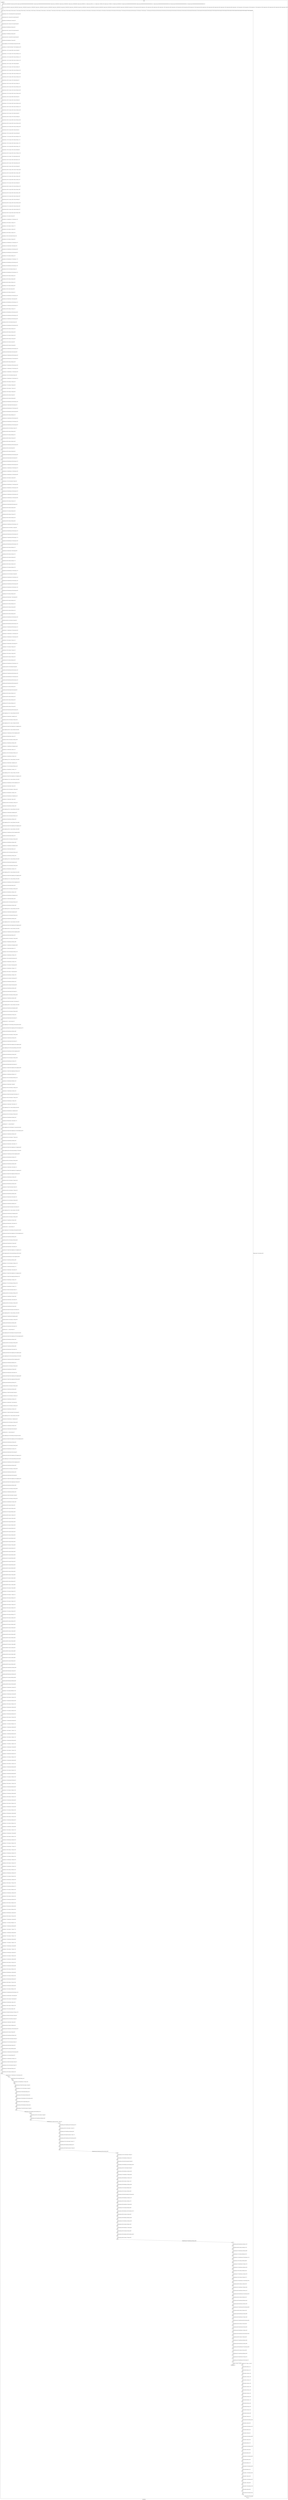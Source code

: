 digraph G {
label="Btor2XCFA";
subgraph cluster_0 {
label="main";
main_init[];
l1[];
l3[];
l4[];
l5[];
l6[];
l7[];
l8[];
l9[];
l10[];
l11[];
l12[];
l13[];
l14[];
l15[];
l16[];
l17[];
l18[];
l19[];
l20[];
l21[];
l22[];
l23[];
l24[];
l25[];
l26[];
l27[];
l28[];
l29[];
l30[];
l31[];
l32[];
l33[];
l34[];
l35[];
l36[];
l37[];
l38[];
l39[];
l40[];
l41[];
l42[];
l43[];
l44[];
l45[];
l46[];
l47[];
l48[];
l49[];
l50[];
l51[];
l52[];
l53[];
l54[];
l55[];
l56[];
l57[];
l58[];
l59[];
l60[];
l61[];
l62[];
l63[];
l64[];
l65[];
l66[];
l67[];
l68[];
l69[];
l70[];
l71[];
l72[];
l73[];
l74[];
l75[];
l76[];
l77[];
l78[];
l79[];
l80[];
l81[];
l82[];
l83[];
l84[];
l85[];
l86[];
l87[];
l88[];
l89[];
l90[];
l91[];
l92[];
l93[];
l94[];
l95[];
l96[];
l97[];
l98[];
l99[];
l100[];
l101[];
l102[];
l103[];
l104[];
l105[];
l106[];
l107[];
l108[];
l109[];
l110[];
l111[];
l112[];
l113[];
l114[];
l115[];
l116[];
l117[];
l118[];
l119[];
l120[];
l121[];
l122[];
l123[];
l124[];
l125[];
l126[];
l127[];
l128[];
l129[];
l130[];
l131[];
l132[];
l133[];
l134[];
l135[];
l136[];
l137[];
l138[];
l139[];
l140[];
l141[];
l142[];
l143[];
l144[];
l145[];
l146[];
l147[];
l148[];
l149[];
l150[];
l151[];
l152[];
l153[];
l154[];
l155[];
l156[];
l157[];
l158[];
l159[];
l160[];
l161[];
l162[];
l163[];
l164[];
l165[];
l166[];
l167[];
l168[];
l169[];
l170[];
l171[];
l172[];
l173[];
l174[];
l175[];
l176[];
l177[];
l178[];
l179[];
l180[];
l181[];
l182[];
l183[];
l184[];
l185[];
l186[];
l187[];
l188[];
l189[];
l190[];
l191[];
l192[];
l193[];
l194[];
l195[];
l196[];
l197[];
l198[];
l199[];
l200[];
l201[];
l202[];
l203[];
l204[];
l205[];
l206[];
l207[];
l208[];
l209[];
l210[];
l211[];
l212[];
l213[];
l214[];
l215[];
l216[];
l217[];
l218[];
l219[];
l220[];
l221[];
l222[];
l223[];
l224[];
l225[];
l226[];
l227[];
l228[];
l229[];
l230[];
l231[];
l232[];
l233[];
l234[];
l235[];
l236[];
l237[];
l238[];
l239[];
l240[];
l241[];
l242[];
l243[];
l244[];
l245[];
l246[];
l247[];
l248[];
l249[];
l250[];
l251[];
l252[];
l253[];
l254[];
l255[];
l256[];
l257[];
l258[];
l259[];
l260[];
l261[];
l262[];
l263[];
l264[];
l265[];
l266[];
l267[];
l268[];
l269[];
l270[];
l271[];
l272[];
l273[];
l274[];
l275[];
l276[];
l277[];
l278[];
l279[];
l280[];
l281[];
l282[];
l283[];
l284[];
l285[];
l286[];
l287[];
l288[];
l289[];
l290[];
l291[];
l292[];
l293[];
l294[];
l295[];
l296[];
l297[];
l298[];
l299[];
l300[];
l301[];
l302[];
l303[];
l304[];
l305[];
l306[];
l307[];
l308[];
l309[];
l310[];
l311[];
l312[];
l313[];
l314[];
l315[];
l316[];
l317[];
l318[];
l319[];
l320[];
l321[];
l322[];
l323[];
l324[];
l325[];
l326[];
l327[];
l328[];
l329[];
l330[];
l331[];
l332[];
l333[];
l334[];
l335[];
l336[];
l337[];
l338[];
l339[];
l340[];
l341[];
l342[];
l343[];
l344[];
l345[];
l346[];
l347[];
l348[];
l349[];
l350[];
l351[];
l352[];
l353[];
l354[];
l355[];
l356[];
l357[];
l358[];
l359[];
l360[];
l361[];
l362[];
l363[];
l364[];
l365[];
l366[];
l367[];
l368[];
l369[];
l370[];
l371[];
l372[];
l373[];
l374[];
l375[];
l376[];
l377[];
l378[];
l379[];
l380[];
l381[];
l382[];
l383[];
l384[];
l385[];
l386[];
l387[];
l388[];
l389[];
l390[];
l391[];
l392[];
l393[];
l394[];
l395[];
l396[];
l397[];
l398[];
l399[];
l400[];
l401[];
l402[];
l403[];
l404[];
l405[];
l406[];
l407[];
l408[];
l409[];
l410[];
l411[];
l412[];
l413[];
l414[];
l415[];
l416[];
l417[];
l418[];
l419[];
l420[];
l421[];
l422[];
l423[];
l424[];
l425[];
l426[];
l427[];
l428[];
l429[];
l430[];
l431[];
l432[];
l433[];
l434[];
l435[];
l436[];
l437[];
l438[];
l439[];
l440[];
l441[];
l442[];
l443[];
l444[];
l445[];
l446[];
l447[];
l448[];
l449[];
l450[];
l451[];
l452[];
l453[];
l454[];
l455[];
l456[];
l457[];
l458[];
l459[];
l460[];
l461[];
l462[];
l463[];
l464[];
l465[];
l466[];
l467[];
l468[];
l469[];
l470[];
l471[];
l472[];
l473[];
l474[];
l475[];
l476[];
l477[];
l478[];
l479[];
l480[];
l481[];
l482[];
l483[];
l484[];
l485[];
l486[];
l487[];
l488[];
l489[];
l490[];
l491[];
l492[];
l493[];
l494[];
l495[];
l496[];
l497[];
l498[];
l499[];
l500[];
l501[];
l502[];
l503[];
l504[];
l505[];
l506[];
l507[];
l508[];
l509[];
l510[];
l511[];
l512[];
l513[];
l514[];
l515[];
l516[];
l517[];
l518[];
l519[];
l520[];
l521[];
l522[];
l523[];
l524[];
l525[];
l526[];
l527[];
l528[];
l529[];
l530[];
l531[];
l532[];
l533[];
l534[];
l535[];
l536[];
l537[];
l538[];
l539[];
l540[];
l541[];
l542[];
l543[];
l544[];
l545[];
l546[];
l547[];
l548[];
l549[];
l550[];
l551[];
l552[];
l553[];
l554[];
l555[];
l556[];
l557[];
l558[];
l559[];
l560[];
l561[];
l562[];
l563[];
l564[];
l565[];
l566[];
l567[];
l568[];
l569[];
l570[];
l571[];
l572[];
l573[];
l574[];
l575[];
l576[];
l577[];
l578[];
l579[];
l580[];
l581[];
l582[];
l583[];
l584[];
l585[];
l586[];
l587[];
l588[];
l589[];
l590[];
l591[];
l592[];
l593[];
l594[];
l595[];
l596[];
l597[];
l598[];
l599[];
l600[];
l601[];
l602[];
l603[];
l604[];
l605[];
l606[];
l607[];
l608[];
l609[];
l610[];
l611[];
l612[];
l613[];
l614[];
l615[];
l616[];
l617[];
l618[];
l619[];
l620[];
l621[];
l622[];
l623[];
l624[];
l625[];
l626[];
l627[];
l628[];
l629[];
l630[];
l631[];
l632[];
l633[];
l634[];
l635[];
l636[];
l637[];
l638[];
l639[];
l640[];
l641[];
l642[];
l643[];
l644[];
l645[];
l646[];
l647[];
l648[];
l649[];
l650[];
l651[];
l652[];
l653[];
l654[];
l655[];
l656[];
l657[];
l658[];
l659[];
l660[];
l661[];
l662[];
l663[];
l664[];
l665[];
l666[];
l667[];
l668[];
l669[];
l670[];
l671[];
l672[];
l673[];
l674[];
l675[];
l676[];
l677[];
l678[];
l679[];
l680[];
l681[];
l682[];
l683[];
l684[];
l685[];
l686[];
l687[];
l688[];
l689[];
l690[];
l691[];
l692[];
l693[];
l694[];
l695[];
l696[];
l697[];
l698[];
l699[];
l700[];
l701[];
l702[];
l703[];
l704[];
l705[];
l706[];
l707[];
l708[];
l709[];
l710[];
l711[];
l712[];
l713[];
main_error[];
l714[];
l715[];
l716[];
l717[];
l718[];
l719[];
l720[];
l721[];
l722[];
l723[];
l724[];
l725[];
l726[];
l727[];
l728[];
l729[];
l730[];
l731[];
l732[];
l733[];
l734[];
l735[];
l736[];
l737[];
l738[];
l739[];
l740[];
l741[];
l742[];
l743[];
l744[];
l745[];
l746[];
l747[];
l748[];
l749[];
l750[];
l751[];
l752[];
l753[];
l754[];
main_init -> l1 [label="[(assign const_5 #b00000000),(assign const_36 #b0),(assign const_89 #b00000000000000000000000000000001),(assign const_90 #b00000000000000000000000000000000),(assign const_104 #b00000010),(assign const_106 #b00000001),(assign const_108 #b00000000),(assign const_168 #b00010111),(assign const_169 #b11111111),(assign const_178 #b00011000),(assign const_187 #b00001110),(assign const_196 #b00000110),(assign const_494 #b000000000000000000000000),(assign const_496 #b00000000000000000000000000010111),(assign const_528 #b00000000000000000000000000011000),(assign const_560 #b00000000000000000000000000001110),(assign const_592 #b00000000000000000000000000000110)] "];
l3 -> l4 [label="[(havoc input_103),(havoc input_105),(havoc input_107),(havoc input_109),(havoc input_115),(havoc input_118),(havoc input_119),(havoc input_120),(havoc input_121),(havoc input_127),(havoc input_130),(havoc input_131),(havoc input_132),(havoc input_133),(havoc input_139),(havoc input_142),(havoc input_143),(havoc input_144),(havoc input_145),(havoc input_151),(havoc input_154),(havoc input_155),(havoc input_156),(havoc input_157),(havoc input_163),(havoc input_166),(havoc input_167),(havoc input_176),(havoc input_177),(havoc input_185),(havoc input_186),(havoc input_194),(havoc input_195),(havoc input_203),(havoc input_204),(havoc input_218),(havoc input_220),(havoc input_239),(havoc input_241),(havoc input_260),(havoc input_262),(havoc input_281),(havoc input_283),(havoc input_302),(havoc input_304),(havoc input_316),(havoc input_333),(havoc input_350),(havoc input_367),(havoc input_384)] "];
l4 -> l5 [label="[(assign ternary_91 (ite (= (bvnot state_39) #b1) const_89 const_90))] "];
l5 -> l6 [label="[(assign ternary_92 (ite (= state_45 #b1) const_89 const_90))] "];
l6 -> l7 [label="[(assign binary_93 (bvadd ternary_91 ternary_92))] "];
l7 -> l8 [label="[(assign ternary_94 (ite (= state_51 #b1) const_89 const_90))] "];
l8 -> l9 [label="[(assign binary_95 (bvadd binary_93 ternary_94))] "];
l9 -> l10 [label="[(assign ternary_96 (ite (= state_57 #b1) const_89 const_90))] "];
l10 -> l11 [label="[(assign binary_97 (bvadd binary_95 ternary_96))] "];
l11 -> l12 [label="[(assign ternary_98 (ite (= state_63 #b1) const_89 const_90))] "];
l12 -> l13 [label="[(assign binary_99 (bvadd binary_97 ternary_98))] "];
l13 -> l14 [label="[(assign comparison_100 (ite (bvule binary_99 const_89) #b1 #b0))] "];
l14 -> l15 [label="[(assign binary_101 (bvand (bvnot state_87) (bvnot comparison_100)))] "];
l15 -> l16 [label="[(assign ternary_110 (ite (= input_109 #b1) const_108 state_6))] "];
l16 -> l17 [label="[(assign ternary_111 (ite (= input_107 #b1) const_108 ternary_110))] "];
l17 -> l18 [label="[(assign ternary_112 (ite (= input_105 #b1) const_106 ternary_111))] "];
l18 -> l19 [label="[(assign ternary_113 (ite (= input_103 #b1) const_104 ternary_112))] "];
l19 -> l20 [label="[(assign ternary_116 (ite (= input_115 #b1) state_26 state_8))] "];
l20 -> l21 [label="[(assign ternary_122 (ite (= input_121 #b1) const_108 state_10))] "];
l21 -> l22 [label="[(assign ternary_123 (ite (= input_120 #b1) const_108 ternary_122))] "];
l22 -> l23 [label="[(assign ternary_124 (ite (= input_119 #b1) const_106 ternary_123))] "];
l23 -> l24 [label="[(assign ternary_125 (ite (= input_118 #b1) const_104 ternary_124))] "];
l24 -> l25 [label="[(assign ternary_128 (ite (= input_127 #b1) state_28 state_12))] "];
l25 -> l26 [label="[(assign ternary_134 (ite (= input_133 #b1) const_108 state_14))] "];
l26 -> l27 [label="[(assign ternary_135 (ite (= input_132 #b1) const_108 ternary_134))] "];
l27 -> l28 [label="[(assign ternary_136 (ite (= input_131 #b1) const_106 ternary_135))] "];
l28 -> l29 [label="[(assign ternary_137 (ite (= input_130 #b1) const_104 ternary_136))] "];
l29 -> l30 [label="[(assign ternary_140 (ite (= input_139 #b1) state_30 state_16))] "];
l30 -> l31 [label="[(assign ternary_146 (ite (= input_145 #b1) const_108 state_18))] "];
l31 -> l32 [label="[(assign ternary_147 (ite (= input_144 #b1) const_108 ternary_146))] "];
l32 -> l33 [label="[(assign ternary_148 (ite (= input_143 #b1) const_106 ternary_147))] "];
l33 -> l34 [label="[(assign ternary_149 (ite (= input_142 #b1) const_104 ternary_148))] "];
l34 -> l35 [label="[(assign ternary_152 (ite (= input_151 #b1) state_32 state_20))] "];
l35 -> l36 [label="[(assign ternary_158 (ite (= input_157 #b1) const_108 state_22))] "];
l36 -> l37 [label="[(assign ternary_159 (ite (= input_156 #b1) const_108 ternary_158))] "];
l37 -> l38 [label="[(assign ternary_160 (ite (= input_155 #b1) const_106 ternary_159))] "];
l38 -> l39 [label="[(assign ternary_161 (ite (= input_154 #b1) const_104 ternary_160))] "];
l39 -> l40 [label="[(assign ternary_164 (ite (= input_163 #b1) state_34 state_24))] "];
l40 -> l41 [label="[(assign ternary_170 (ite (= input_156 #b1) const_169 state_26))] "];
l41 -> l42 [label="[(assign ternary_171 (ite (= input_155 #b1) const_168 ternary_170))] "];
l42 -> l43 [label="[(assign ternary_172 (ite (= input_167 #b1) state_24 ternary_171))] "];
l43 -> l44 [label="[(assign ternary_173 (ite (= input_154 #b1) state_24 ternary_172))] "];
l44 -> l45 [label="[(assign ternary_174 (ite (= input_166 #b1) state_24 ternary_173))] "];
l45 -> l46 [label="[(assign ternary_179 (ite (= input_107 #b1) const_169 state_28))] "];
l46 -> l47 [label="[(assign ternary_180 (ite (= input_105 #b1) const_178 ternary_179))] "];
l47 -> l48 [label="[(assign ternary_181 (ite (= input_177 #b1) state_8 ternary_180))] "];
l48 -> l49 [label="[(assign ternary_182 (ite (= input_103 #b1) state_8 ternary_181))] "];
l49 -> l50 [label="[(assign ternary_183 (ite (= input_176 #b1) state_8 ternary_182))] "];
l50 -> l51 [label="[(assign ternary_188 (ite (= input_120 #b1) const_169 state_30))] "];
l51 -> l52 [label="[(assign ternary_189 (ite (= input_119 #b1) const_187 ternary_188))] "];
l52 -> l53 [label="[(assign ternary_190 (ite (= input_186 #b1) state_12 ternary_189))] "];
l53 -> l54 [label="[(assign ternary_191 (ite (= input_118 #b1) state_12 ternary_190))] "];
l54 -> l55 [label="[(assign ternary_192 (ite (= input_185 #b1) state_12 ternary_191))] "];
l55 -> l56 [label="[(assign ternary_197 (ite (= input_132 #b1) const_169 state_32))] "];
l56 -> l57 [label="[(assign ternary_198 (ite (= input_131 #b1) const_196 ternary_197))] "];
l57 -> l58 [label="[(assign ternary_199 (ite (= input_195 #b1) state_16 ternary_198))] "];
l58 -> l59 [label="[(assign ternary_200 (ite (= input_130 #b1) state_16 ternary_199))] "];
l59 -> l60 [label="[(assign ternary_201 (ite (= input_194 #b1) state_16 ternary_200))] "];
l60 -> l61 [label="[(assign ternary_205 (ite (= input_144 #b1) const_169 state_34))] "];
l61 -> l62 [label="[(assign ternary_206 (ite (= input_143 #b1) const_108 ternary_205))] "];
l62 -> l63 [label="[(assign ternary_207 (ite (= input_204 #b1) state_20 ternary_206))] "];
l63 -> l64 [label="[(assign ternary_208 (ite (= input_142 #b1) state_20 ternary_207))] "];
l64 -> l65 [label="[(assign ternary_209 (ite (= input_203 #b1) state_20 ternary_208))] "];
l65 -> l66 [label="[(assign binary_211 (bvor state_37 input_109))] "];
l66 -> l67 [label="[(assign binary_212 (bvand binary_211 (bvnot input_115)))] "];
l67 -> l68 [label="[(assign binary_213 (bvor binary_212 input_107))] "];
l68 -> l69 [label="[(assign binary_214 (bvor binary_213 input_177))] "];
l69 -> l70 [label="[(assign binary_215 (bvor binary_214 input_103))] "];
l70 -> l71 [label="[(assign binary_216 (bvor binary_215 input_176))] "];
l71 -> l72 [label="[(assign binary_219 (bvor (bvnot state_39) input_218))] "];
l72 -> l73 [label="[(assign binary_221 (bvor binary_219 input_220))] "];
l73 -> l74 [label="[(assign binary_222 (bvand binary_221 (bvnot input_107)))] "];
l74 -> l75 [label="[(assign binary_224 (bvand state_41 (bvnot input_218)))] "];
l75 -> l76 [label="[(assign binary_225 (bvand binary_224 (bvnot input_109)))] "];
l76 -> l77 [label="[(assign binary_226 (bvand binary_225 (bvnot input_220)))] "];
l77 -> l78 [label="[(assign binary_227 (bvor binary_226 input_115))] "];
l78 -> l79 [label="[(assign binary_228 (bvand binary_227 (bvnot input_177)))] "];
l79 -> l80 [label="[(assign binary_229 (bvand binary_228 (bvnot input_103)))] "];
l80 -> l81 [label="[(assign binary_230 (bvand binary_229 (bvnot input_176)))] "];
l81 -> l82 [label="[(assign binary_232 (bvor (bvnot state_43) input_121))] "];
l82 -> l83 [label="[(assign binary_233 (bvand binary_232 (bvnot input_127)))] "];
l83 -> l84 [label="[(assign binary_234 (bvor binary_233 input_120))] "];
l84 -> l85 [label="[(assign binary_235 (bvor binary_234 input_186))] "];
l85 -> l86 [label="[(assign binary_236 (bvor binary_235 input_118))] "];
l86 -> l87 [label="[(assign binary_237 (bvor binary_236 input_185))] "];
l87 -> l88 [label="[(assign binary_240 (bvor state_45 input_239))] "];
l88 -> l89 [label="[(assign binary_242 (bvor binary_240 input_241))] "];
l89 -> l90 [label="[(assign binary_243 (bvand binary_242 (bvnot input_120)))] "];
l90 -> l91 [label="[(assign binary_245 (bvand state_47 (bvnot input_239)))] "];
l91 -> l92 [label="[(assign binary_246 (bvand binary_245 (bvnot input_121)))] "];
l92 -> l93 [label="[(assign binary_247 (bvand binary_246 (bvnot input_241)))] "];
l93 -> l94 [label="[(assign binary_248 (bvor binary_247 input_127))] "];
l94 -> l95 [label="[(assign binary_249 (bvand binary_248 (bvnot input_186)))] "];
l95 -> l96 [label="[(assign binary_250 (bvand binary_249 (bvnot input_118)))] "];
l96 -> l97 [label="[(assign binary_251 (bvand binary_250 (bvnot input_185)))] "];
l97 -> l98 [label="[(assign binary_253 (bvor (bvnot state_49) input_133))] "];
l98 -> l99 [label="[(assign binary_254 (bvand binary_253 (bvnot input_139)))] "];
l99 -> l100 [label="[(assign binary_255 (bvor binary_254 input_132))] "];
l100 -> l101 [label="[(assign binary_256 (bvor binary_255 input_195))] "];
l101 -> l102 [label="[(assign binary_257 (bvor binary_256 input_130))] "];
l102 -> l103 [label="[(assign binary_258 (bvor binary_257 input_194))] "];
l103 -> l104 [label="[(assign binary_261 (bvor state_51 input_260))] "];
l104 -> l105 [label="[(assign binary_263 (bvor binary_261 input_262))] "];
l105 -> l106 [label="[(assign binary_264 (bvand binary_263 (bvnot input_132)))] "];
l106 -> l107 [label="[(assign binary_266 (bvand state_53 (bvnot input_260)))] "];
l107 -> l108 [label="[(assign binary_267 (bvand binary_266 (bvnot input_133)))] "];
l108 -> l109 [label="[(assign binary_268 (bvand binary_267 (bvnot input_262)))] "];
l109 -> l110 [label="[(assign binary_269 (bvor binary_268 input_139))] "];
l110 -> l111 [label="[(assign binary_270 (bvand binary_269 (bvnot input_195)))] "];
l111 -> l112 [label="[(assign binary_271 (bvand binary_270 (bvnot input_130)))] "];
l112 -> l113 [label="[(assign binary_272 (bvand binary_271 (bvnot input_194)))] "];
l113 -> l114 [label="[(assign binary_274 (bvor (bvnot state_55) input_145))] "];
l114 -> l115 [label="[(assign binary_275 (bvand binary_274 (bvnot input_151)))] "];
l115 -> l116 [label="[(assign binary_276 (bvor binary_275 input_144))] "];
l116 -> l117 [label="[(assign binary_277 (bvor binary_276 input_204))] "];
l117 -> l118 [label="[(assign binary_278 (bvor binary_277 input_142))] "];
l118 -> l119 [label="[(assign binary_279 (bvor binary_278 input_203))] "];
l119 -> l120 [label="[(assign binary_282 (bvor state_57 input_281))] "];
l120 -> l121 [label="[(assign binary_284 (bvor binary_282 input_283))] "];
l121 -> l122 [label="[(assign binary_285 (bvand binary_284 (bvnot input_144)))] "];
l122 -> l123 [label="[(assign binary_287 (bvand state_59 (bvnot input_281)))] "];
l123 -> l124 [label="[(assign binary_288 (bvand binary_287 (bvnot input_145)))] "];
l124 -> l125 [label="[(assign binary_289 (bvand binary_288 (bvnot input_283)))] "];
l125 -> l126 [label="[(assign binary_290 (bvor binary_289 input_151))] "];
l126 -> l127 [label="[(assign binary_291 (bvand binary_290 (bvnot input_204)))] "];
l127 -> l128 [label="[(assign binary_292 (bvand binary_291 (bvnot input_142)))] "];
l128 -> l129 [label="[(assign binary_293 (bvand binary_292 (bvnot input_203)))] "];
l129 -> l130 [label="[(assign binary_295 (bvor (bvnot state_61) input_157))] "];
l130 -> l131 [label="[(assign binary_296 (bvor binary_295 input_156))] "];
l131 -> l132 [label="[(assign binary_297 (bvor binary_296 input_167))] "];
l132 -> l133 [label="[(assign binary_298 (bvor binary_297 input_154))] "];
l133 -> l134 [label="[(assign binary_299 (bvor binary_298 input_166))] "];
l134 -> l135 [label="[(assign binary_300 (bvand binary_299 (bvnot input_163)))] "];
l135 -> l136 [label="[(assign binary_303 (bvor state_63 input_302))] "];
l136 -> l137 [label="[(assign binary_305 (bvor binary_303 input_304))] "];
l137 -> l138 [label="[(assign binary_306 (bvand binary_305 (bvnot input_156)))] "];
l138 -> l139 [label="[(assign binary_308 (bvand state_65 (bvnot input_302)))] "];
l139 -> l140 [label="[(assign binary_309 (bvand binary_308 (bvnot input_157)))] "];
l140 -> l141 [label="[(assign binary_310 (bvand binary_309 (bvnot input_304)))] "];
l141 -> l142 [label="[(assign binary_311 (bvand binary_310 (bvnot input_167)))] "];
l142 -> l143 [label="[(assign binary_312 (bvand binary_311 (bvnot input_154)))] "];
l143 -> l144 [label="[(assign binary_313 (bvand binary_312 (bvnot input_166)))] "];
l144 -> l145 [label="[(assign binary_314 (bvor binary_313 input_163))] "];
l145 -> l146 [label="[(assign binary_317 (bvor (bvnot state_67) input_316))] "];
l146 -> l147 [label="[(assign binary_318 (bvand binary_317 (bvnot input_156)))] "];
l147 -> l148 [label="[(assign binary_319 (bvand binary_318 (bvnot input_155)))] "];
l148 -> l149 [label="[(assign binary_320 (bvand binary_319 (bvnot input_167)))] "];
l149 -> l150 [label="[(assign binary_321 (bvand binary_320 (bvnot input_154)))] "];
l150 -> l151 [label="[(assign binary_322 (bvand binary_321 (bvnot input_166)))] "];
l151 -> l152 [label="[(assign binary_323 (bvor binary_322 input_115))] "];
l152 -> l153 [label="[(assign binary_325 (bvand state_69 (bvnot input_316)))] "];
l153 -> l154 [label="[(assign binary_326 (bvor binary_325 input_156))] "];
l154 -> l155 [label="[(assign binary_327 (bvor binary_326 input_155))] "];
l155 -> l156 [label="[(assign binary_328 (bvor binary_327 input_167))] "];
l156 -> l157 [label="[(assign binary_329 (bvor binary_328 input_154))] "];
l157 -> l158 [label="[(assign binary_330 (bvor binary_329 input_166))] "];
l158 -> l159 [label="[(assign binary_331 (bvand binary_330 (bvnot input_115)))] "];
l159 -> l160 [label="[(assign binary_334 (bvor (bvnot state_71) input_333))] "];
l160 -> l161 [label="[(assign binary_335 (bvand binary_334 (bvnot input_107)))] "];
l161 -> l162 [label="[(assign binary_336 (bvand binary_335 (bvnot input_105)))] "];
l162 -> l163 [label="[(assign binary_337 (bvand binary_336 (bvnot input_177)))] "];
l163 -> l164 [label="[(assign binary_338 (bvand binary_337 (bvnot input_103)))] "];
l164 -> l165 [label="[(assign binary_339 (bvand binary_338 (bvnot input_176)))] "];
l165 -> l166 [label="[(assign binary_340 (bvor binary_339 input_127))] "];
l166 -> l167 [label="[(assign binary_342 (bvand state_73 (bvnot input_333)))] "];
l167 -> l168 [label="[(assign binary_343 (bvor binary_342 input_107))] "];
l168 -> l169 [label="[(assign binary_344 (bvor binary_343 input_105))] "];
l169 -> l170 [label="[(assign binary_345 (bvor binary_344 input_177))] "];
l170 -> l171 [label="[(assign binary_346 (bvor binary_345 input_103))] "];
l171 -> l172 [label="[(assign binary_347 (bvor binary_346 input_176))] "];
l172 -> l173 [label="[(assign binary_348 (bvand binary_347 (bvnot input_127)))] "];
l173 -> l174 [label="[(assign binary_351 (bvor (bvnot state_75) input_350))] "];
l174 -> l175 [label="[(assign binary_352 (bvand binary_351 (bvnot input_120)))] "];
l175 -> l176 [label="[(assign binary_353 (bvand binary_352 (bvnot input_119)))] "];
l176 -> l177 [label="[(assign binary_354 (bvand binary_353 (bvnot input_186)))] "];
l177 -> l178 [label="[(assign binary_355 (bvand binary_354 (bvnot input_118)))] "];
l178 -> l179 [label="[(assign binary_356 (bvand binary_355 (bvnot input_185)))] "];
l179 -> l180 [label="[(assign binary_357 (bvor binary_356 input_139))] "];
l180 -> l181 [label="[(assign binary_359 (bvand state_77 (bvnot input_350)))] "];
l181 -> l182 [label="[(assign binary_360 (bvor binary_359 input_120))] "];
l182 -> l183 [label="[(assign binary_361 (bvor binary_360 input_119))] "];
l183 -> l184 [label="[(assign binary_362 (bvor binary_361 input_186))] "];
l184 -> l185 [label="[(assign binary_363 (bvor binary_362 input_118))] "];
l185 -> l186 [label="[(assign binary_364 (bvor binary_363 input_185))] "];
l186 -> l187 [label="[(assign binary_365 (bvand binary_364 (bvnot input_139)))] "];
l187 -> l188 [label="[(assign binary_368 (bvor (bvnot state_79) input_367))] "];
l188 -> l189 [label="[(assign binary_369 (bvand binary_368 (bvnot input_132)))] "];
l189 -> l190 [label="[(assign binary_370 (bvand binary_369 (bvnot input_131)))] "];
l190 -> l191 [label="[(assign binary_371 (bvand binary_370 (bvnot input_195)))] "];
l191 -> l192 [label="[(assign binary_372 (bvand binary_371 (bvnot input_130)))] "];
l192 -> l193 [label="[(assign binary_373 (bvand binary_372 (bvnot input_194)))] "];
l193 -> l194 [label="[(assign binary_374 (bvor binary_373 input_151))] "];
l194 -> l195 [label="[(assign binary_376 (bvand state_81 (bvnot input_367)))] "];
l195 -> l196 [label="[(assign binary_377 (bvor binary_376 input_132))] "];
l196 -> l197 [label="[(assign binary_378 (bvor binary_377 input_131))] "];
l197 -> l198 [label="[(assign binary_379 (bvor binary_378 input_195))] "];
l198 -> l199 [label="[(assign binary_380 (bvor binary_379 input_130))] "];
l199 -> l200 [label="[(assign binary_381 (bvor binary_380 input_194))] "];
l200 -> l201 [label="[(assign binary_382 (bvand binary_381 (bvnot input_151)))] "];
l201 -> l202 [label="[(assign binary_385 (bvor (bvnot state_83) input_384))] "];
l202 -> l203 [label="[(assign binary_386 (bvand binary_385 (bvnot input_144)))] "];
l203 -> l204 [label="[(assign binary_387 (bvand binary_386 (bvnot input_143)))] "];
l204 -> l205 [label="[(assign binary_388 (bvand binary_387 (bvnot input_204)))] "];
l205 -> l206 [label="[(assign binary_389 (bvand binary_388 (bvnot input_142)))] "];
l206 -> l207 [label="[(assign binary_390 (bvand binary_389 (bvnot input_203)))] "];
l207 -> l208 [label="[(assign binary_391 (bvor binary_390 input_163))] "];
l208 -> l209 [label="[(assign binary_393 (bvand state_85 (bvnot input_384)))] "];
l209 -> l210 [label="[(assign binary_394 (bvor binary_393 input_144))] "];
l210 -> l211 [label="[(assign binary_395 (bvor binary_394 input_143))] "];
l211 -> l212 [label="[(assign binary_396 (bvor binary_395 input_204))] "];
l212 -> l213 [label="[(assign binary_397 (bvor binary_396 input_142))] "];
l213 -> l214 [label="[(assign binary_398 (bvor binary_397 input_203))] "];
l214 -> l215 [label="[(assign binary_399 (bvand binary_398 (bvnot input_163)))] "];
l215 -> l216 [label="[(assign comparison_401 (ite (= const_169 state_8) #b1 #b0))] "];
l216 -> l217 [label="[(assign binary_402 (bvand state_41 comparison_401))] "];
l217 -> l218 [label="[(assign binary_403 (bvor (bvnot input_218) binary_402))] "];
l218 -> l219 [label="[(assign comparison_404 (ite (= const_178 state_8) #b1 #b0))] "];
l219 -> l220 [label="[(assign binary_405 (bvand (bvnot comparison_401) comparison_404))] "];
l220 -> l221 [label="[(assign comparison_406 (ite (= const_106 state_6) #b1 #b0))] "];
l221 -> l222 [label="[(assign binary_407 (bvand binary_405 (bvnot comparison_406)))] "];
l222 -> l223 [label="[(assign binary_408 (bvand state_41 binary_407))] "];
l223 -> l224 [label="[(assign binary_409 (bvor (bvnot input_109) binary_408))] "];
l224 -> l225 [label="[(assign binary_410 (bvand binary_403 binary_409))] "];
l225 -> l226 [label="[(assign binary_411 (bvand binary_405 comparison_406))] "];
l226 -> l227 [label="[(assign binary_412 (bvand state_41 binary_411))] "];
l227 -> l228 [label="[(assign binary_413 (bvor (bvnot input_220) binary_412))] "];
l228 -> l229 [label="[(assign binary_414 (bvand binary_410 binary_413))] "];
l229 -> l230 [label="[(assign comparison_415 (ite (= const_169 state_12) #b1 #b0))] "];
l230 -> l231 [label="[(assign binary_416 (bvand state_47 comparison_415))] "];
l231 -> l232 [label="[(assign binary_417 (bvor (bvnot input_239) binary_416))] "];
l232 -> l233 [label="[(assign binary_418 (bvand binary_414 binary_417))] "];
l233 -> l234 [label="[(assign comparison_419 (ite (= const_187 state_12) #b1 #b0))] "];
l234 -> l235 [label="[(assign binary_420 (bvand (bvnot comparison_415) comparison_419))] "];
l235 -> l236 [label="[(assign comparison_421 (ite (= const_106 state_10) #b1 #b0))] "];
l236 -> l237 [label="[(assign binary_422 (bvand binary_420 (bvnot comparison_421)))] "];
l237 -> l238 [label="[(assign binary_423 (bvand state_47 binary_422))] "];
l238 -> l239 [label="[(assign binary_424 (bvor (bvnot input_121) binary_423))] "];
l239 -> l240 [label="[(assign binary_425 (bvand binary_418 binary_424))] "];
l240 -> l241 [label="[(assign binary_426 (bvand binary_420 comparison_421))] "];
l241 -> l242 [label="[(assign binary_427 (bvand state_47 binary_426))] "];
l242 -> l243 [label="[(assign binary_428 (bvor (bvnot input_241) binary_427))] "];
l243 -> l244 [label="[(assign binary_429 (bvand binary_425 binary_428))] "];
l244 -> l245 [label="[(assign comparison_430 (ite (= const_169 state_16) #b1 #b0))] "];
l245 -> l246 [label="[(assign binary_431 (bvand state_53 comparison_430))] "];
l246 -> l247 [label="[(assign binary_432 (bvor (bvnot input_260) binary_431))] "];
l247 -> l248 [label="[(assign binary_433 (bvand binary_429 binary_432))] "];
l248 -> l249 [label="[(assign comparison_434 (ite (= const_196 state_16) #b1 #b0))] "];
l249 -> l250 [label="[(assign binary_435 (bvand (bvnot comparison_430) comparison_434))] "];
l250 -> l251 [label="[(assign comparison_436 (ite (= const_106 state_14) #b1 #b0))] "];
l251 -> l252 [label="[(assign binary_437 (bvand binary_435 (bvnot comparison_436)))] "];
l252 -> l253 [label="[(assign binary_438 (bvand state_53 binary_437))] "];
l253 -> l254 [label="[(assign binary_439 (bvor (bvnot input_133) binary_438))] "];
l254 -> l255 [label="[(assign binary_440 (bvand binary_433 binary_439))] "];
l255 -> l256 [label="[(assign binary_441 (bvand binary_435 comparison_436))] "];
l256 -> l257 [label="[(assign binary_442 (bvand state_53 binary_441))] "];
l257 -> l258 [label="[(assign binary_443 (bvor (bvnot input_262) binary_442))] "];
l258 -> l259 [label="[(assign binary_444 (bvand binary_440 binary_443))] "];
l259 -> l260 [label="[(assign comparison_445 (ite (= const_169 state_20) #b1 #b0))] "];
l260 -> l261 [label="[(assign binary_446 (bvand state_59 comparison_445))] "];
l261 -> l262 [label="[(assign binary_447 (bvor (bvnot input_281) binary_446))] "];
l262 -> l263 [label="[(assign binary_448 (bvand binary_444 binary_447))] "];
l263 -> l264 [label="[(assign comparison_449 (ite (= const_108 state_20) #b1 #b0))] "];
l264 -> l265 [label="[(assign binary_450 (bvand (bvnot comparison_445) comparison_449))] "];
l265 -> l266 [label="[(assign comparison_451 (ite (= const_106 state_18) #b1 #b0))] "];
l266 -> l267 [label="[(assign binary_452 (bvand binary_450 (bvnot comparison_451)))] "];
l267 -> l268 [label="[(assign binary_453 (bvand state_59 binary_452))] "];
l268 -> l269 [label="[(assign binary_454 (bvor (bvnot input_145) binary_453))] "];
l269 -> l270 [label="[(assign binary_455 (bvand binary_448 binary_454))] "];
l270 -> l271 [label="[(assign binary_456 (bvand binary_450 comparison_451))] "];
l271 -> l272 [label="[(assign binary_457 (bvand state_59 binary_456))] "];
l272 -> l273 [label="[(assign binary_458 (bvor (bvnot input_283) binary_457))] "];
l273 -> l274 [label="[(assign binary_459 (bvand binary_455 binary_458))] "];
l274 -> l275 [label="[(assign comparison_460 (ite (= const_169 state_24) #b1 #b0))] "];
l275 -> l276 [label="[(assign binary_461 (bvand state_65 comparison_460))] "];
l276 -> l277 [label="[(assign binary_462 (bvor (bvnot input_302) binary_461))] "];
l277 -> l278 [label="[(assign binary_463 (bvand binary_459 binary_462))] "];
l278 -> l279 [label="[(assign comparison_464 (ite (= const_168 state_24) #b1 #b0))] "];
l279 -> l280 [label="[(assign binary_465 (bvand (bvnot comparison_460) comparison_464))] "];
l280 -> l281 [label="[(assign comparison_466 (ite (= const_106 state_22) #b1 #b0))] "];
l281 -> l282 [label="[(assign binary_467 (bvand binary_465 (bvnot comparison_466)))] "];
l282 -> l283 [label="[(assign binary_468 (bvand state_65 binary_467))] "];
l283 -> l284 [label="[(assign binary_469 (bvor (bvnot input_157) binary_468))] "];
l284 -> l285 [label="[(assign binary_470 (bvand binary_463 binary_469))] "];
l285 -> l286 [label="[(assign binary_471 (bvand binary_465 comparison_466))] "];
l286 -> l287 [label="[(assign binary_472 (bvand state_65 binary_471))] "];
l287 -> l288 [label="[(assign binary_473 (bvor (bvnot input_304) binary_472))] "];
l288 -> l289 [label="[(assign binary_474 (bvand binary_470 binary_473))] "];
l289 -> l290 [label="[(assign binary_475 (bvor state_69 (bvnot input_316)))] "];
l290 -> l291 [label="[(assign binary_476 (bvand binary_474 binary_475))] "];
l291 -> l292 [label="[(assign binary_477 (bvor state_73 (bvnot input_333)))] "];
l292 -> l293 [label="[(assign binary_478 (bvand binary_476 binary_477))] "];
l293 -> l294 [label="[(assign binary_479 (bvor state_77 (bvnot input_350)))] "];
l294 -> l295 [label="[(assign binary_480 (bvand binary_478 binary_479))] "];
l295 -> l296 [label="[(assign binary_481 (bvor state_81 (bvnot input_367)))] "];
l296 -> l297 [label="[(assign binary_482 (bvand binary_480 binary_481))] "];
l297 -> l298 [label="[(assign binary_483 (bvor state_85 (bvnot input_384)))] "];
l298 -> l299 [label="[(assign binary_484 (bvand binary_482 binary_483))] "];
l299 -> l300 [label="[(assign binary_485 (bvand state_63 (bvnot state_67)))] "];
l300 -> l301 [label="[(assign binary_486 (bvor (bvnot input_156) binary_485))] "];
l301 -> l302 [label="[(assign binary_487 (bvand binary_484 binary_486))] "];
l302 -> l303 [label="[(assign binary_488 (bvand (bvnot state_61) (bvnot state_67)))] "];
l303 -> l304 [label="[(assign comparison_489 (ite (= const_108 state_22) #b1 #b0))] "];
l304 -> l305 [label="[(assign binary_490 (bvand binary_488 comparison_489))] "];
l305 -> l306 [label="[(assign binary_491 (bvor (bvnot input_155) binary_490))] "];
l306 -> l307 [label="[(assign binary_492 (bvand binary_487 binary_491))] "];
l307 -> l308 [label="[(assign binary_493 (bvand state_65 (bvnot state_67)))] "];
l308 -> l309 [label="[(assign binary_495 (++ const_494 state_24))] "];
l309 -> l310 [label="[(assign comparison_497 (ite (bvule binary_495 const_496) #b1 #b0))] "];
l310 -> l311 [label="[(assign binary_498 (bvand (bvnot comparison_460) (bvnot comparison_497)))] "];
l311 -> l312 [label="[(assign binary_499 (bvand binary_493 binary_498))] "];
l312 -> l313 [label="[(assign binary_500 (bvor (bvnot input_167) binary_499))] "];
l313 -> l314 [label="[(assign binary_501 (bvand binary_492 binary_500))] "];
l314 -> l315 [label="[(assign binary_502 (bvand state_65 (bvnot state_67)))] "];
l315 -> l316 [label="[(assign binary_503 (bvand (bvnot comparison_460) comparison_466))] "];
l316 -> l317 [label="[(assign comparison_504 (ite (bvule const_496 binary_495) #b1 #b0))] "];
l317 -> l318 [label="[(assign binary_505 (bvand binary_503 (bvnot comparison_504)))] "];
l318 -> l319 [label="[(assign binary_506 (bvand binary_502 binary_505))] "];
l319 -> l320 [label="[(assign binary_507 (bvor (bvnot input_154) binary_506))] "];
l320 -> l321 [label="[(assign binary_508 (bvand binary_501 binary_507))] "];
l321 -> l322 [label="[(assign binary_509 (bvand state_65 (bvnot state_67)))] "];
l322 -> l323 [label="[(assign binary_510 (bvand (bvnot comparison_460) comparison_489))] "];
l323 -> l324 [label="[(assign binary_511 (bvand (bvnot comparison_504) binary_510))] "];
l324 -> l325 [label="[(assign binary_512 (bvand binary_509 binary_511))] "];
l325 -> l326 [label="[(assign binary_513 (bvor (bvnot input_166) binary_512))] "];
l326 -> l327 [label="[(assign binary_514 (bvand binary_508 binary_513))] "];
l327 -> l328 [label="[(assign binary_515 (bvand state_37 state_69))] "];
l328 -> l329 [label="[(assign binary_516 (bvor (bvnot input_115) binary_515))] "];
l329 -> l330 [label="[(assign binary_517 (bvand binary_514 binary_516))] "];
l330 -> l331 [label="[(assign binary_518 (bvand (bvnot state_39) (bvnot state_71)))] "];
l331 -> l332 [label="[(assign binary_519 (bvor (bvnot input_107) binary_518))] "];
l332 -> l333 [label="[(assign binary_520 (bvand binary_517 binary_519))] "];
l333 -> l334 [label="[(assign binary_521 (bvand state_37 (bvnot state_71)))] "];
l334 -> l335 [label="[(assign comparison_522 (ite (= const_108 state_6) #b1 #b0))] "];
l335 -> l336 [label="[(assign binary_523 (bvand binary_521 comparison_522))] "];
l336 -> l337 [label="[(assign binary_524 (bvor (bvnot input_105) binary_523))] "];
l337 -> l338 [label="[(assign binary_525 (bvand binary_520 binary_524))] "];
l338 -> l339 [label="[(assign binary_526 (bvand state_41 (bvnot state_71)))] "];
l339 -> l340 [label="[(assign binary_527 (++ const_494 state_8))] "];
l340 -> l341 [label="[(assign comparison_529 (ite (bvule binary_527 const_528) #b1 #b0))] "];
l341 -> l342 [label="[(assign binary_530 (bvand (bvnot comparison_401) (bvnot comparison_529)))] "];
l342 -> l343 [label="[(assign binary_531 (bvand binary_526 binary_530))] "];
l343 -> l344 [label="[(assign binary_532 (bvor (bvnot input_177) binary_531))] "];
l344 -> l345 [label="[(assign binary_533 (bvand binary_525 binary_532))] "];
l345 -> l346 [label="[(assign binary_534 (bvand state_41 (bvnot state_71)))] "];
l346 -> l347 [label="[(assign binary_535 (bvand (bvnot comparison_401) comparison_406))] "];
l347 -> l348 [label="[(assign comparison_536 (ite (bvule const_528 binary_527) #b1 #b0))] "];
l348 -> l349 [label="[(assign binary_537 (bvand binary_535 (bvnot comparison_536)))] "];
l349 -> l350 [label="[(assign binary_538 (bvand binary_534 binary_537))] "];
l350 -> l351 [label="[(assign binary_539 (bvor (bvnot input_103) binary_538))] "];
l351 -> l352 [label="[(assign binary_540 (bvand binary_533 binary_539))] "];
l352 -> l353 [label="[(assign binary_541 (bvand state_41 (bvnot state_71)))] "];
l353 -> l354 [label="[(assign binary_542 (bvand (bvnot comparison_401) comparison_522))] "];
l354 -> l355 [label="[(assign binary_543 (bvand (bvnot comparison_536) binary_542))] "];
l355 -> l356 [label="[(assign binary_544 (bvand binary_541 binary_543))] "];
l356 -> l357 [label="[(assign binary_545 (bvor (bvnot input_176) binary_544))] "];
l357 -> l358 [label="[(assign binary_546 (bvand binary_540 binary_545))] "];
l358 -> l359 [label="[(assign binary_547 (bvand (bvnot state_43) state_73))] "];
l359 -> l360 [label="[(assign binary_548 (bvor (bvnot input_127) binary_547))] "];
l360 -> l361 [label="[(assign binary_549 (bvand binary_546 binary_548))] "];
l361 -> l362 [label="[(assign binary_550 (bvand state_45 (bvnot state_75)))] "];
l362 -> l363 [label="[(assign binary_551 (bvor (bvnot input_120) binary_550))] "];
l363 -> l364 [label="[(assign binary_552 (bvand binary_549 binary_551))] "];
l364 -> l365 [label="[(assign binary_553 (bvand (bvnot state_43) (bvnot state_75)))] "];
l365 -> l366 [label="[(assign comparison_554 (ite (= const_108 state_10) #b1 #b0))] "];
l366 -> l367 [label="[(assign binary_555 (bvand binary_553 comparison_554))] "];
l367 -> l368 [label="[(assign binary_556 (bvor (bvnot input_119) binary_555))] "];
l368 -> l369 [label="[(assign binary_557 (bvand binary_552 binary_556))] "];
l369 -> l370 [label="[(assign binary_558 (bvand state_47 (bvnot state_75)))] "];
l370 -> l371 [label="[(assign binary_559 (++ const_494 state_12))] "];
l371 -> l372 [label="[(assign comparison_561 (ite (bvule binary_559 const_560) #b1 #b0))] "];
l372 -> l373 [label="[(assign binary_562 (bvand (bvnot comparison_415) (bvnot comparison_561)))] "];
l373 -> l374 [label="[(assign binary_563 (bvand binary_558 binary_562))] "];
l374 -> l375 [label="[(assign binary_564 (bvor (bvnot input_186) binary_563))] "];
l375 -> l376 [label="[(assign binary_565 (bvand binary_557 binary_564))] "];
l376 -> l377 [label="[(assign binary_566 (bvand state_47 (bvnot state_75)))] "];
l377 -> l378 [label="[(assign binary_567 (bvand (bvnot comparison_415) comparison_421))] "];
l378 -> l379 [label="[(assign comparison_568 (ite (bvule const_560 binary_559) #b1 #b0))] "];
l379 -> l380 [label="[(assign binary_569 (bvand binary_567 (bvnot comparison_568)))] "];
l380 -> l381 [label="[(assign binary_570 (bvand binary_566 binary_569))] "];
l381 -> l382 [label="[(assign binary_571 (bvor (bvnot input_118) binary_570))] "];
l382 -> l383 [label="[(assign binary_572 (bvand binary_565 binary_571))] "];
l383 -> l384 [label="[(assign binary_573 (bvand state_47 (bvnot state_75)))] "];
l384 -> l385 [label="[(assign binary_574 (bvand (bvnot comparison_415) comparison_554))] "];
l385 -> l386 [label="[(assign binary_575 (bvand (bvnot comparison_568) binary_574))] "];
l386 -> l387 [label="[(assign binary_576 (bvand binary_573 binary_575))] "];
l387 -> l388 [label="[(assign binary_577 (bvor (bvnot input_185) binary_576))] "];
l388 -> l389 [label="[(assign binary_578 (bvand binary_572 binary_577))] "];
l389 -> l390 [label="[(assign binary_579 (bvand (bvnot state_49) state_77))] "];
l390 -> l391 [label="[(assign binary_580 (bvor (bvnot input_139) binary_579))] "];
l391 -> l392 [label="[(assign binary_581 (bvand binary_578 binary_580))] "];
l392 -> l393 [label="[(assign binary_582 (bvand state_51 (bvnot state_79)))] "];
l393 -> l394 [label="[(assign binary_583 (bvor (bvnot input_132) binary_582))] "];
l394 -> l395 [label="[(assign binary_584 (bvand binary_581 binary_583))] "];
l395 -> l396 [label="[(assign binary_585 (bvand (bvnot state_49) (bvnot state_79)))] "];
l396 -> l397 [label="[(assign comparison_586 (ite (= const_108 state_14) #b1 #b0))] "];
l397 -> l398 [label="[(assign binary_587 (bvand binary_585 comparison_586))] "];
l398 -> l399 [label="[(assign binary_588 (bvor (bvnot input_131) binary_587))] "];
l399 -> l400 [label="[(assign binary_589 (bvand binary_584 binary_588))] "];
l400 -> l401 [label="[(assign binary_590 (bvand state_53 (bvnot state_79)))] "];
l401 -> l402 [label="[(assign binary_591 (++ const_494 state_16))] "];
l402 -> l403 [label="[(assign comparison_593 (ite (bvule binary_591 const_592) #b1 #b0))] "];
l403 -> l404 [label="[(assign binary_594 (bvand (bvnot comparison_430) (bvnot comparison_593)))] "];
l404 -> l405 [label="[(assign binary_595 (bvand binary_590 binary_594))] "];
l405 -> l406 [label="[(assign binary_596 (bvor (bvnot input_195) binary_595))] "];
l406 -> l407 [label="[(assign binary_597 (bvand binary_589 binary_596))] "];
l407 -> l408 [label="[(assign binary_598 (bvand state_53 (bvnot state_79)))] "];
l408 -> l409 [label="[(assign binary_599 (bvand (bvnot comparison_430) comparison_436))] "];
l409 -> l410 [label="[(assign comparison_600 (ite (bvule const_592 binary_591) #b1 #b0))] "];
l410 -> l411 [label="[(assign binary_601 (bvand binary_599 (bvnot comparison_600)))] "];
l411 -> l412 [label="[(assign binary_602 (bvand binary_598 binary_601))] "];
l412 -> l413 [label="[(assign binary_603 (bvor (bvnot input_130) binary_602))] "];
l413 -> l414 [label="[(assign binary_604 (bvand binary_597 binary_603))] "];
l414 -> l415 [label="[(assign binary_605 (bvand state_53 (bvnot state_79)))] "];
l415 -> l416 [label="[(assign binary_606 (bvand (bvnot comparison_430) comparison_586))] "];
l416 -> l417 [label="[(assign binary_607 (bvand (bvnot comparison_600) binary_606))] "];
l417 -> l418 [label="[(assign binary_608 (bvand binary_605 binary_607))] "];
l418 -> l419 [label="[(assign binary_609 (bvor (bvnot input_194) binary_608))] "];
l419 -> l420 [label="[(assign binary_610 (bvand binary_604 binary_609))] "];
l420 -> l421 [label="[(assign binary_611 (bvand (bvnot state_55) state_81))] "];
l421 -> l422 [label="[(assign binary_612 (bvor (bvnot input_151) binary_611))] "];
l422 -> l423 [label="[(assign binary_613 (bvand binary_610 binary_612))] "];
l423 -> l424 [label="[(assign binary_614 (bvand state_57 (bvnot state_83)))] "];
l424 -> l425 [label="[(assign binary_615 (bvor (bvnot input_144) binary_614))] "];
l425 -> l426 [label="[(assign binary_616 (bvand binary_613 binary_615))] "];
l426 -> l427 [label="[(assign binary_617 (bvand (bvnot state_55) (bvnot state_83)))] "];
l427 -> l428 [label="[(assign comparison_618 (ite (= const_108 state_18) #b1 #b0))] "];
l428 -> l429 [label="[(assign binary_619 (bvand binary_617 comparison_618))] "];
l429 -> l430 [label="[(assign binary_620 (bvor (bvnot input_143) binary_619))] "];
l430 -> l431 [label="[(assign binary_621 (bvand binary_616 binary_620))] "];
l431 -> l432 [label="[(assign binary_622 (bvand state_59 (bvnot state_83)))] "];
l432 -> l433 [label="[(assign binary_623 (++ const_494 state_20))] "];
l433 -> l434 [label="[(assign comparison_624 (ite (bvule binary_623 const_90) #b1 #b0))] "];
l434 -> l435 [label="[(assign binary_625 (bvand (bvnot comparison_445) (bvnot comparison_624)))] "];
l435 -> l436 [label="[(assign binary_626 (bvand binary_622 binary_625))] "];
l436 -> l437 [label="[(assign binary_627 (bvor (bvnot input_204) binary_626))] "];
l437 -> l438 [label="[(assign binary_628 (bvand binary_621 binary_627))] "];
l438 -> l439 [label="[(assign binary_629 (bvand state_59 (bvnot state_83)))] "];
l439 -> l440 [label="[(assign binary_630 (bvand (bvnot comparison_445) comparison_451))] "];
l440 -> l441 [label="[(assign comparison_631 (ite (bvule const_90 binary_623) #b1 #b0))] "];
l441 -> l442 [label="[(assign binary_632 (bvand binary_630 (bvnot comparison_631)))] "];
l442 -> l443 [label="[(assign binary_633 (bvand binary_629 binary_632))] "];
l443 -> l444 [label="[(assign binary_634 (bvor (bvnot input_142) binary_633))] "];
l444 -> l445 [label="[(assign binary_635 (bvand binary_628 binary_634))] "];
l445 -> l446 [label="[(assign binary_636 (bvand state_59 (bvnot state_83)))] "];
l446 -> l447 [label="[(assign binary_637 (bvand (bvnot comparison_445) comparison_618))] "];
l447 -> l448 [label="[(assign binary_638 (bvand (bvnot comparison_631) binary_637))] "];
l448 -> l449 [label="[(assign binary_639 (bvand binary_636 binary_638))] "];
l449 -> l450 [label="[(assign binary_640 (bvor (bvnot input_203) binary_639))] "];
l450 -> l451 [label="[(assign binary_641 (bvand binary_635 binary_640))] "];
l451 -> l452 [label="[(assign binary_642 (bvand (bvnot state_61) state_85))] "];
l452 -> l453 [label="[(assign binary_643 (bvor (bvnot input_163) binary_642))] "];
l453 -> l454 [label="[(assign binary_644 (bvand binary_641 binary_643))] "];
l454 -> l455 [label="[(assign binary_645 (bvor input_218 input_109))] "];
l455 -> l456 [label="[(assign binary_646 (bvor input_220 binary_645))] "];
l456 -> l457 [label="[(assign binary_647 (bvor input_239 binary_646))] "];
l457 -> l458 [label="[(assign binary_648 (bvor input_121 binary_647))] "];
l458 -> l459 [label="[(assign binary_649 (bvor input_241 binary_648))] "];
l459 -> l460 [label="[(assign binary_650 (bvor input_260 binary_649))] "];
l460 -> l461 [label="[(assign binary_651 (bvor input_133 binary_650))] "];
l461 -> l462 [label="[(assign binary_652 (bvor input_262 binary_651))] "];
l462 -> l463 [label="[(assign binary_653 (bvor input_281 binary_652))] "];
l463 -> l464 [label="[(assign binary_654 (bvor input_145 binary_653))] "];
l464 -> l465 [label="[(assign binary_655 (bvor input_283 binary_654))] "];
l465 -> l466 [label="[(assign binary_656 (bvor input_302 binary_655))] "];
l466 -> l467 [label="[(assign binary_657 (bvor input_157 binary_656))] "];
l467 -> l468 [label="[(assign binary_658 (bvor input_304 binary_657))] "];
l468 -> l469 [label="[(assign binary_659 (bvor input_316 binary_658))] "];
l469 -> l470 [label="[(assign binary_660 (bvor input_333 binary_659))] "];
l470 -> l471 [label="[(assign binary_661 (bvor input_350 binary_660))] "];
l471 -> l472 [label="[(assign binary_662 (bvor input_367 binary_661))] "];
l472 -> l473 [label="[(assign binary_663 (bvor input_384 binary_662))] "];
l473 -> l474 [label="[(assign binary_664 (bvor input_156 binary_663))] "];
l474 -> l475 [label="[(assign binary_665 (bvor input_155 binary_664))] "];
l475 -> l476 [label="[(assign binary_666 (bvor input_167 binary_665))] "];
l476 -> l477 [label="[(assign binary_667 (bvor input_154 binary_666))] "];
l477 -> l478 [label="[(assign binary_668 (bvor input_166 binary_667))] "];
l478 -> l479 [label="[(assign binary_669 (bvor input_115 binary_668))] "];
l479 -> l480 [label="[(assign binary_670 (bvor input_107 binary_669))] "];
l480 -> l481 [label="[(assign binary_671 (bvor input_105 binary_670))] "];
l481 -> l482 [label="[(assign binary_672 (bvor input_177 binary_671))] "];
l482 -> l483 [label="[(assign binary_673 (bvor input_103 binary_672))] "];
l483 -> l484 [label="[(assign binary_674 (bvor input_176 binary_673))] "];
l484 -> l485 [label="[(assign binary_675 (bvor input_127 binary_674))] "];
l485 -> l486 [label="[(assign binary_676 (bvor input_120 binary_675))] "];
l486 -> l487 [label="[(assign binary_677 (bvor input_119 binary_676))] "];
l487 -> l488 [label="[(assign binary_678 (bvor input_186 binary_677))] "];
l488 -> l489 [label="[(assign binary_679 (bvor input_118 binary_678))] "];
l489 -> l490 [label="[(assign binary_680 (bvor input_185 binary_679))] "];
l490 -> l491 [label="[(assign binary_681 (bvor input_139 binary_680))] "];
l491 -> l492 [label="[(assign binary_682 (bvor input_132 binary_681))] "];
l492 -> l493 [label="[(assign binary_683 (bvor input_131 binary_682))] "];
l493 -> l494 [label="[(assign binary_684 (bvor input_195 binary_683))] "];
l494 -> l495 [label="[(assign binary_685 (bvor input_130 binary_684))] "];
l495 -> l496 [label="[(assign binary_686 (bvor input_194 binary_685))] "];
l496 -> l497 [label="[(assign binary_687 (bvor input_151 binary_686))] "];
l497 -> l498 [label="[(assign binary_688 (bvor input_144 binary_687))] "];
l498 -> l499 [label="[(assign binary_689 (bvor input_143 binary_688))] "];
l499 -> l500 [label="[(assign binary_690 (bvor input_204 binary_689))] "];
l500 -> l501 [label="[(assign binary_691 (bvor input_142 binary_690))] "];
l501 -> l502 [label="[(assign binary_692 (bvor input_203 binary_691))] "];
l502 -> l503 [label="[(assign binary_693 (bvor input_163 binary_692))] "];
l503 -> l504 [label="[(assign binary_694 (bvand binary_644 binary_693))] "];
l504 -> l505 [label="[(assign binary_695 (bvand input_218 input_109))] "];
l505 -> l506 [label="[(assign binary_696 (bvand input_220 binary_645))] "];
l506 -> l507 [label="[(assign binary_697 (bvor binary_695 binary_696))] "];
l507 -> l508 [label="[(assign binary_698 (bvand input_239 binary_646))] "];
l508 -> l509 [label="[(assign binary_699 (bvor binary_697 binary_698))] "];
l509 -> l510 [label="[(assign binary_700 (bvand input_121 binary_647))] "];
l510 -> l511 [label="[(assign binary_701 (bvor binary_699 binary_700))] "];
l511 -> l512 [label="[(assign binary_702 (bvand input_241 binary_648))] "];
l512 -> l513 [label="[(assign binary_703 (bvor binary_701 binary_702))] "];
l513 -> l514 [label="[(assign binary_704 (bvand input_260 binary_649))] "];
l514 -> l515 [label="[(assign binary_705 (bvor binary_703 binary_704))] "];
l515 -> l516 [label="[(assign binary_706 (bvand input_133 binary_650))] "];
l516 -> l517 [label="[(assign binary_707 (bvor binary_705 binary_706))] "];
l517 -> l518 [label="[(assign binary_708 (bvand input_262 binary_651))] "];
l518 -> l519 [label="[(assign binary_709 (bvor binary_707 binary_708))] "];
l519 -> l520 [label="[(assign binary_710 (bvand input_281 binary_652))] "];
l520 -> l521 [label="[(assign binary_711 (bvor binary_709 binary_710))] "];
l521 -> l522 [label="[(assign binary_712 (bvand input_145 binary_653))] "];
l522 -> l523 [label="[(assign binary_713 (bvor binary_711 binary_712))] "];
l523 -> l524 [label="[(assign binary_714 (bvand input_283 binary_654))] "];
l524 -> l525 [label="[(assign binary_715 (bvor binary_713 binary_714))] "];
l525 -> l526 [label="[(assign binary_716 (bvand input_302 binary_655))] "];
l526 -> l527 [label="[(assign binary_717 (bvor binary_715 binary_716))] "];
l527 -> l528 [label="[(assign binary_718 (bvand input_157 binary_656))] "];
l528 -> l529 [label="[(assign binary_719 (bvor binary_717 binary_718))] "];
l529 -> l530 [label="[(assign binary_720 (bvand input_304 binary_657))] "];
l530 -> l531 [label="[(assign binary_721 (bvor binary_719 binary_720))] "];
l531 -> l532 [label="[(assign binary_722 (bvand input_316 binary_658))] "];
l532 -> l533 [label="[(assign binary_723 (bvor binary_721 binary_722))] "];
l533 -> l534 [label="[(assign binary_724 (bvand input_333 binary_659))] "];
l534 -> l535 [label="[(assign binary_725 (bvor binary_723 binary_724))] "];
l535 -> l536 [label="[(assign binary_726 (bvand input_350 binary_660))] "];
l536 -> l537 [label="[(assign binary_727 (bvor binary_725 binary_726))] "];
l537 -> l538 [label="[(assign binary_728 (bvand input_367 binary_661))] "];
l538 -> l539 [label="[(assign binary_729 (bvor binary_727 binary_728))] "];
l539 -> l540 [label="[(assign binary_730 (bvand input_384 binary_662))] "];
l540 -> l541 [label="[(assign binary_731 (bvor binary_729 binary_730))] "];
l541 -> l542 [label="[(assign binary_732 (bvand input_156 binary_663))] "];
l542 -> l543 [label="[(assign binary_733 (bvor binary_731 binary_732))] "];
l543 -> l544 [label="[(assign binary_734 (bvand input_155 binary_664))] "];
l544 -> l545 [label="[(assign binary_735 (bvor binary_733 binary_734))] "];
l545 -> l546 [label="[(assign binary_736 (bvand input_167 binary_665))] "];
l546 -> l547 [label="[(assign binary_737 (bvor binary_735 binary_736))] "];
l547 -> l548 [label="[(assign binary_738 (bvand input_154 binary_666))] "];
l548 -> l549 [label="[(assign binary_739 (bvor binary_737 binary_738))] "];
l549 -> l550 [label="[(assign binary_740 (bvand input_166 binary_667))] "];
l550 -> l551 [label="[(assign binary_741 (bvor binary_739 binary_740))] "];
l551 -> l552 [label="[(assign binary_742 (bvand input_115 binary_668))] "];
l552 -> l553 [label="[(assign binary_743 (bvor binary_741 binary_742))] "];
l553 -> l554 [label="[(assign binary_744 (bvand input_107 binary_669))] "];
l554 -> l555 [label="[(assign binary_745 (bvor binary_743 binary_744))] "];
l555 -> l556 [label="[(assign binary_746 (bvand input_105 binary_670))] "];
l556 -> l557 [label="[(assign binary_747 (bvor binary_745 binary_746))] "];
l557 -> l558 [label="[(assign binary_748 (bvand input_177 binary_671))] "];
l558 -> l559 [label="[(assign binary_749 (bvor binary_747 binary_748))] "];
l559 -> l560 [label="[(assign binary_750 (bvand input_103 binary_672))] "];
l560 -> l561 [label="[(assign binary_751 (bvor binary_749 binary_750))] "];
l561 -> l562 [label="[(assign binary_752 (bvand input_176 binary_673))] "];
l562 -> l563 [label="[(assign binary_753 (bvor binary_751 binary_752))] "];
l563 -> l564 [label="[(assign binary_754 (bvand input_127 binary_674))] "];
l564 -> l565 [label="[(assign binary_755 (bvor binary_753 binary_754))] "];
l565 -> l566 [label="[(assign binary_756 (bvand input_120 binary_675))] "];
l566 -> l567 [label="[(assign binary_757 (bvor binary_755 binary_756))] "];
l567 -> l568 [label="[(assign binary_758 (bvand input_119 binary_676))] "];
l568 -> l569 [label="[(assign binary_759 (bvor binary_757 binary_758))] "];
l569 -> l570 [label="[(assign binary_760 (bvand input_186 binary_677))] "];
l570 -> l571 [label="[(assign binary_761 (bvor binary_759 binary_760))] "];
l571 -> l572 [label="[(assign binary_762 (bvand input_118 binary_678))] "];
l572 -> l573 [label="[(assign binary_763 (bvor binary_761 binary_762))] "];
l573 -> l574 [label="[(assign binary_764 (bvand input_185 binary_679))] "];
l574 -> l575 [label="[(assign binary_765 (bvor binary_763 binary_764))] "];
l575 -> l576 [label="[(assign binary_766 (bvand input_139 binary_680))] "];
l576 -> l577 [label="[(assign binary_767 (bvor binary_765 binary_766))] "];
l577 -> l578 [label="[(assign binary_768 (bvand input_132 binary_681))] "];
l578 -> l579 [label="[(assign binary_769 (bvor binary_767 binary_768))] "];
l579 -> l580 [label="[(assign binary_770 (bvand input_131 binary_682))] "];
l580 -> l581 [label="[(assign binary_771 (bvor binary_769 binary_770))] "];
l581 -> l582 [label="[(assign binary_772 (bvand input_195 binary_683))] "];
l582 -> l583 [label="[(assign binary_773 (bvor binary_771 binary_772))] "];
l583 -> l584 [label="[(assign binary_774 (bvand input_130 binary_684))] "];
l584 -> l585 [label="[(assign binary_775 (bvor binary_773 binary_774))] "];
l585 -> l586 [label="[(assign binary_776 (bvand input_194 binary_685))] "];
l586 -> l587 [label="[(assign binary_777 (bvor binary_775 binary_776))] "];
l587 -> l588 [label="[(assign binary_778 (bvand input_151 binary_686))] "];
l588 -> l589 [label="[(assign binary_779 (bvor binary_777 binary_778))] "];
l589 -> l590 [label="[(assign binary_780 (bvand input_144 binary_687))] "];
l590 -> l591 [label="[(assign binary_781 (bvor binary_779 binary_780))] "];
l591 -> l592 [label="[(assign binary_782 (bvand input_143 binary_688))] "];
l592 -> l593 [label="[(assign binary_783 (bvor binary_781 binary_782))] "];
l593 -> l594 [label="[(assign binary_784 (bvand input_204 binary_689))] "];
l594 -> l595 [label="[(assign binary_785 (bvor binary_783 binary_784))] "];
l595 -> l596 [label="[(assign binary_786 (bvand input_142 binary_690))] "];
l596 -> l597 [label="[(assign binary_787 (bvor binary_785 binary_786))] "];
l597 -> l598 [label="[(assign binary_788 (bvand input_203 binary_691))] "];
l598 -> l599 [label="[(assign binary_789 (bvor binary_787 binary_788))] "];
l599 -> l600 [label="[(assign binary_790 (bvand input_163 binary_692))] "];
l600 -> l601 [label="[(assign binary_791 (bvor binary_789 binary_790))] "];
l601 -> l602 [label="[(assign binary_792 (bvand binary_694 (bvnot binary_791)))] "];
l602 -> l603 [label="[(assign binary_793 (bvand state_37 (bvnot state_39)))] "];
l603 -> l604 [label="[(assign binary_794 (bvor state_37 (bvnot state_39)))] "];
l604 -> l605 [label="[(assign binary_795 (bvand state_41 binary_794))] "];
l605 -> l606 [label="[(assign binary_796 (bvor binary_793 binary_795))] "];
l606 -> l607 [label="[(assign binary_797 (bvor state_41 binary_794))] "];
l607 -> l608 [label="[(assign binary_798 (bvand (bvnot binary_796) binary_797))] "];
l608 -> l609 [label="[(assign binary_799 (bvand (bvnot state_43) state_45))] "];
l609 -> l610 [label="[(assign binary_800 (bvor (bvnot state_43) state_45))] "];
l610 -> l611 [label="[(assign binary_801 (bvand state_47 binary_800))] "];
l611 -> l612 [label="[(assign binary_802 (bvor binary_799 binary_801))] "];
l612 -> l613 [label="[(assign binary_803 (bvand binary_798 (bvnot binary_802)))] "];
l613 -> l614 [label="[(assign binary_804 (bvor state_47 binary_800))] "];
l614 -> l615 [label="[(assign binary_805 (bvand binary_803 binary_804))] "];
l615 -> l616 [label="[(assign binary_806 (bvand (bvnot state_49) state_51))] "];
l616 -> l617 [label="[(assign binary_807 (bvor (bvnot state_49) state_51))] "];
l617 -> l618 [label="[(assign binary_808 (bvand state_53 binary_807))] "];
l618 -> l619 [label="[(assign binary_809 (bvor binary_806 binary_808))] "];
l619 -> l620 [label="[(assign binary_810 (bvand binary_805 (bvnot binary_809)))] "];
l620 -> l621 [label="[(assign binary_811 (bvor state_53 binary_807))] "];
l621 -> l622 [label="[(assign binary_812 (bvand binary_810 binary_811))] "];
l622 -> l623 [label="[(assign binary_813 (bvand (bvnot state_55) state_57))] "];
l623 -> l624 [label="[(assign binary_814 (bvor (bvnot state_55) state_57))] "];
l624 -> l625 [label="[(assign binary_815 (bvand state_59 binary_814))] "];
l625 -> l626 [label="[(assign binary_816 (bvor binary_813 binary_815))] "];
l626 -> l627 [label="[(assign binary_817 (bvand binary_812 (bvnot binary_816)))] "];
l627 -> l628 [label="[(assign binary_818 (bvor state_59 binary_814))] "];
l628 -> l629 [label="[(assign binary_819 (bvand binary_817 binary_818))] "];
l629 -> l630 [label="[(assign binary_820 (bvand (bvnot state_61) state_63))] "];
l630 -> l631 [label="[(assign binary_821 (bvor (bvnot state_61) state_63))] "];
l631 -> l632 [label="[(assign binary_822 (bvand state_65 binary_821))] "];
l632 -> l633 [label="[(assign binary_823 (bvor binary_820 binary_822))] "];
l633 -> l634 [label="[(assign binary_824 (bvand binary_819 (bvnot binary_823)))] "];
l634 -> l635 [label="[(assign binary_825 (bvor state_65 binary_821))] "];
l635 -> l636 [label="[(assign binary_826 (bvand binary_824 binary_825))] "];
l636 -> l637 [label="[(assign binary_827 (bvand (bvnot state_67) state_69))] "];
l637 -> l638 [label="[(assign binary_828 (bvand binary_826 (bvnot binary_827)))] "];
l638 -> l639 [label="[(assign binary_829 (bvor (bvnot state_67) state_69))] "];
l639 -> l640 [label="[(assign binary_830 (bvand binary_828 binary_829))] "];
l640 -> l641 [label="[(assign binary_831 (bvand (bvnot state_71) state_73))] "];
l641 -> l642 [label="[(assign binary_832 (bvand binary_830 (bvnot binary_831)))] "];
l642 -> l643 [label="[(assign binary_833 (bvor (bvnot state_71) state_73))] "];
l643 -> l644 [label="[(assign binary_834 (bvand binary_832 binary_833))] "];
l644 -> l645 [label="[(assign binary_835 (bvand (bvnot state_75) state_77))] "];
l645 -> l646 [label="[(assign binary_836 (bvand binary_834 (bvnot binary_835)))] "];
l646 -> l647 [label="[(assign binary_837 (bvor (bvnot state_75) state_77))] "];
l647 -> l648 [label="[(assign binary_838 (bvand binary_836 binary_837))] "];
l648 -> l649 [label="[(assign binary_839 (bvand (bvnot state_79) state_81))] "];
l649 -> l650 [label="[(assign binary_840 (bvand binary_838 (bvnot binary_839)))] "];
l650 -> l651 [label="[(assign binary_841 (bvor (bvnot state_79) state_81))] "];
l651 -> l652 [label="[(assign binary_842 (bvand binary_840 binary_841))] "];
l652 -> l653 [label="[(assign binary_843 (bvand (bvnot state_83) state_85))] "];
l653 -> l654 [label="[(assign binary_844 (bvand binary_842 (bvnot binary_843)))] "];
l654 -> l655 [label="[(assign binary_845 (bvor (bvnot state_83) state_85))] "];
l655 -> l656 [label="[(assign binary_846 (bvand binary_844 binary_845))] "];
l656 -> l657 [label="[(assign binary_847 (bvand binary_792 binary_846))] "];
l657 -> l658 [label="[(assign binary_848 (bvand binary_222 binary_216))] "];
l658 -> l659 [label="[(assign binary_849 (bvor binary_222 binary_216))] "];
l659 -> l660 [label="[(assign binary_850 (bvand binary_230 binary_849))] "];
l660 -> l661 [label="[(assign binary_851 (bvor binary_848 binary_850))] "];
l661 -> l662 [label="[(assign binary_852 (bvor binary_230 binary_849))] "];
l662 -> l663 [label="[(assign binary_853 (bvand (bvnot binary_851) binary_852))] "];
l663 -> l664 [label="[(assign binary_854 (bvand binary_243 binary_237))] "];
l664 -> l665 [label="[(assign binary_855 (bvor binary_243 binary_237))] "];
l665 -> l666 [label="[(assign binary_856 (bvand binary_251 binary_855))] "];
l666 -> l667 [label="[(assign binary_857 (bvor binary_854 binary_856))] "];
l667 -> l668 [label="[(assign binary_858 (bvand binary_853 (bvnot binary_857)))] "];
l668 -> l669 [label="[(assign binary_859 (bvor binary_251 binary_855))] "];
l669 -> l670 [label="[(assign binary_860 (bvand binary_858 binary_859))] "];
l670 -> l671 [label="[(assign binary_861 (bvand binary_264 binary_258))] "];
l671 -> l672 [label="[(assign binary_862 (bvor binary_264 binary_258))] "];
l672 -> l673 [label="[(assign binary_863 (bvand binary_272 binary_862))] "];
l673 -> l674 [label="[(assign binary_864 (bvor binary_861 binary_863))] "];
l674 -> l675 [label="[(assign binary_865 (bvand binary_860 (bvnot binary_864)))] "];
l675 -> l676 [label="[(assign binary_866 (bvor binary_272 binary_862))] "];
l676 -> l677 [label="[(assign binary_867 (bvand binary_865 binary_866))] "];
l677 -> l678 [label="[(assign binary_868 (bvand binary_285 binary_279))] "];
l678 -> l679 [label="[(assign binary_869 (bvor binary_285 binary_279))] "];
l679 -> l680 [label="[(assign binary_870 (bvand binary_293 binary_869))] "];
l680 -> l681 [label="[(assign binary_871 (bvor binary_868 binary_870))] "];
l681 -> l682 [label="[(assign binary_872 (bvand binary_867 (bvnot binary_871)))] "];
l682 -> l683 [label="[(assign binary_873 (bvor binary_293 binary_869))] "];
l683 -> l684 [label="[(assign binary_874 (bvand binary_872 binary_873))] "];
l684 -> l685 [label="[(assign binary_875 (bvand binary_306 binary_300))] "];
l685 -> l686 [label="[(assign binary_876 (bvor binary_306 binary_300))] "];
l686 -> l687 [label="[(assign binary_877 (bvand binary_314 binary_876))] "];
l687 -> l688 [label="[(assign binary_878 (bvor binary_875 binary_877))] "];
l688 -> l689 [label="[(assign binary_879 (bvand binary_874 (bvnot binary_878)))] "];
l689 -> l690 [label="[(assign binary_880 (bvor binary_314 binary_876))] "];
l690 -> l691 [label="[(assign binary_881 (bvand binary_879 binary_880))] "];
l691 -> l692 [label="[(assign binary_882 (bvand binary_323 binary_331))] "];
l692 -> l693 [label="[(assign binary_883 (bvand binary_881 (bvnot binary_882)))] "];
l693 -> l694 [label="[(assign binary_884 (bvor binary_323 binary_331))] "];
l694 -> l695 [label="[(assign binary_885 (bvand binary_883 binary_884))] "];
l695 -> l696 [label="[(assign binary_886 (bvand binary_340 binary_348))] "];
l696 -> l697 [label="[(assign binary_887 (bvand binary_885 (bvnot binary_886)))] "];
l697 -> l698 [label="[(assign binary_888 (bvor binary_340 binary_348))] "];
l698 -> l699 [label="[(assign binary_889 (bvand binary_887 binary_888))] "];
l699 -> l700 [label="[(assign binary_890 (bvand binary_357 binary_365))] "];
l700 -> l701 [label="[(assign binary_891 (bvand binary_889 (bvnot binary_890)))] "];
l701 -> l702 [label="[(assign binary_892 (bvor binary_357 binary_365))] "];
l702 -> l703 [label="[(assign binary_893 (bvand binary_891 binary_892))] "];
l703 -> l704 [label="[(assign binary_894 (bvand binary_374 binary_382))] "];
l704 -> l705 [label="[(assign binary_895 (bvand binary_893 (bvnot binary_894)))] "];
l705 -> l706 [label="[(assign binary_896 (bvor binary_374 binary_382))] "];
l706 -> l707 [label="[(assign binary_897 (bvand binary_895 binary_896))] "];
l707 -> l708 [label="[(assign binary_898 (bvand binary_391 binary_399))] "];
l708 -> l709 [label="[(assign binary_899 (bvand binary_897 (bvnot binary_898)))] "];
l709 -> l710 [label="[(assign binary_900 (bvor binary_391 binary_399))] "];
l710 -> l711 [label="[(assign binary_901 (bvand binary_899 binary_900))] "];
l711 -> l712 [label="[(assign binary_902 (bvand binary_847 binary_901))] "];
l712 -> l713 [label="[(assign binary_903 (bvand binary_902 (bvnot state_87)))] "];
l713 -> main_error [label="[(assume (= binary_101 #b1))] "];
l713 -> l714 [label="[(assume (not (= binary_101 #b1)))] "];
l714 -> l715 [label="[(assign state_6 ternary_113)] "];
l715 -> l716 [label="[(assign state_8 ternary_116)] "];
l716 -> l717 [label="[(assign state_10 ternary_125)] "];
l717 -> l718 [label="[(assign state_12 ternary_128)] "];
l718 -> l719 [label="[(assign state_14 ternary_137)] "];
l719 -> l720 [label="[(assign state_16 ternary_140)] "];
l720 -> l721 [label="[(assign state_18 ternary_149)] "];
l721 -> l722 [label="[(assign state_20 ternary_152)] "];
l722 -> l723 [label="[(assign state_22 ternary_161)] "];
l723 -> l724 [label="[(assign state_24 ternary_164)] "];
l724 -> l725 [label="[(assign state_26 ternary_174)] "];
l725 -> l726 [label="[(assign state_28 ternary_183)] "];
l726 -> l727 [label="[(assign state_30 ternary_192)] "];
l727 -> l728 [label="[(assign state_32 ternary_201)] "];
l728 -> l729 [label="[(assign state_34 ternary_209)] "];
l729 -> l730 [label="[(assign state_37 binary_216)] "];
l730 -> l731 [label="[(assign state_39 (bvnot binary_222))] "];
l731 -> l732 [label="[(assign state_41 binary_230)] "];
l732 -> l733 [label="[(assign state_43 (bvnot binary_237))] "];
l733 -> l734 [label="[(assign state_45 binary_243)] "];
l734 -> l735 [label="[(assign state_47 binary_251)] "];
l735 -> l736 [label="[(assign state_49 (bvnot binary_258))] "];
l736 -> l737 [label="[(assign state_51 binary_264)] "];
l737 -> l738 [label="[(assign state_53 binary_272)] "];
l738 -> l739 [label="[(assign state_55 (bvnot binary_279))] "];
l739 -> l740 [label="[(assign state_57 binary_285)] "];
l740 -> l741 [label="[(assign state_59 binary_293)] "];
l741 -> l742 [label="[(assign state_61 (bvnot binary_300))] "];
l742 -> l743 [label="[(assign state_63 binary_306)] "];
l743 -> l744 [label="[(assign state_65 binary_314)] "];
l744 -> l745 [label="[(assign state_67 (bvnot binary_323))] "];
l745 -> l746 [label="[(assign state_69 binary_331)] "];
l746 -> l747 [label="[(assign state_71 (bvnot binary_340))] "];
l747 -> l748 [label="[(assign state_73 binary_348)] "];
l748 -> l749 [label="[(assign state_75 (bvnot binary_357))] "];
l749 -> l750 [label="[(assign state_77 binary_365)] "];
l750 -> l751 [label="[(assign state_79 (bvnot binary_374))] "];
l751 -> l752 [label="[(assign state_81 binary_382)] "];
l752 -> l753 [label="[(assign state_83 (bvnot binary_391))] "];
l753 -> l754 [label="[(assign state_85 binary_399)] "];
l754 -> l3 [label="[(assign state_87 (bvnot binary_903))] "];
l1 -> l3 [label="[(assign state_6 #b00000000),(assign state_8 #b00000000),(assign state_10 #b00000000),(assign state_12 #b00000000),(assign state_14 #b00000000),(assign state_16 #b00000000),(assign state_18 #b00000000),(assign state_20 #b00000000),(assign state_22 #b00000000),(assign state_24 #b00000000),(assign state_26 #b00000000),(assign state_28 #b00000000),(assign state_30 #b00000000),(assign state_32 #b00000000),(assign state_34 #b00000000),(assign state_37 #b0),(assign state_39 #b0),(assign state_41 #b0),(assign state_43 #b0),(assign state_45 #b0),(assign state_47 #b0),(assign state_49 #b0),(assign state_51 #b0),(assign state_53 #b0),(assign state_55 #b0),(assign state_57 #b0),(assign state_59 #b0),(assign state_61 #b0),(assign state_63 #b0),(assign state_65 #b0),(assign state_67 #b0),(assign state_69 #b0),(assign state_71 #b0),(assign state_73 #b0),(assign state_75 #b0),(assign state_77 #b0),(assign state_79 #b0),(assign state_81 #b0),(assign state_83 #b0),(assign state_85 #b0),(assign state_87 #b0)] "];

}
}
